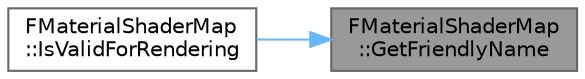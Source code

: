 digraph "FMaterialShaderMap::GetFriendlyName"
{
 // INTERACTIVE_SVG=YES
 // LATEX_PDF_SIZE
  bgcolor="transparent";
  edge [fontname=Helvetica,fontsize=10,labelfontname=Helvetica,labelfontsize=10];
  node [fontname=Helvetica,fontsize=10,shape=box,height=0.2,width=0.4];
  rankdir="RL";
  Node1 [id="Node000001",label="FMaterialShaderMap\l::GetFriendlyName",height=0.2,width=0.4,color="gray40", fillcolor="grey60", style="filled", fontcolor="black",tooltip=" "];
  Node1 -> Node2 [id="edge1_Node000001_Node000002",dir="back",color="steelblue1",style="solid",tooltip=" "];
  Node2 [id="Node000002",label="FMaterialShaderMap\l::IsValidForRendering",height=0.2,width=0.4,color="grey40", fillcolor="white", style="filled",URL="$dd/d35/classFMaterialShaderMap.html#a1f1fb2fc64582ce9a8369f248003230c",tooltip=" "];
}
